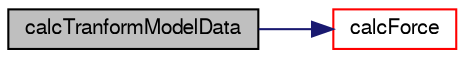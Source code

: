 digraph "calcTranformModelData"
{
  bgcolor="transparent";
  edge [fontname="FreeSans",fontsize="10",labelfontname="FreeSans",labelfontsize="10"];
  node [fontname="FreeSans",fontsize="10",shape=record];
  rankdir="LR";
  Node6 [label="calcTranformModelData",height=0.2,width=0.4,color="black", fillcolor="grey75", style="filled", fontcolor="black"];
  Node6 -> Node7 [color="midnightblue",fontsize="10",style="solid",fontname="FreeSans"];
  Node7 [label="calcForce",height=0.2,width=0.4,color="red",URL="$a21930.html#a4b9d4acc9e037d8309fa6632b88fd61b",tooltip="Calculate the porosity force. "];
}

